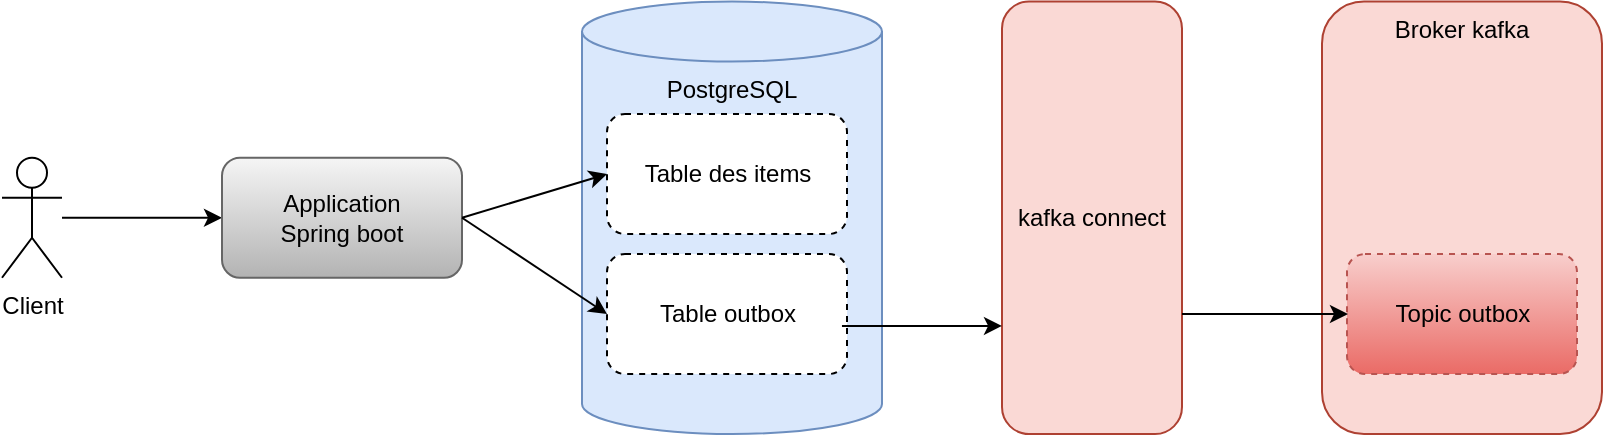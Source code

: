 <mxfile version="21.6.5" type="device">
  <diagram name="Page-1" id="WaA_o4PeILcxIMCDxfaf">
    <mxGraphModel dx="1434" dy="976" grid="1" gridSize="10" guides="1" tooltips="1" connect="1" arrows="1" fold="1" page="1" pageScale="1" pageWidth="850" pageHeight="1100" math="0" shadow="0">
      <root>
        <mxCell id="0" />
        <mxCell id="1" parent="0" />
        <mxCell id="e7APu7UG8t6FqHlxjGWp-1" value="PostgreSQL" style="shape=cylinder3;whiteSpace=wrap;html=1;boundedLbl=1;backgroundOutline=1;size=15;fillColor=#dae8fc;strokeColor=#6c8ebf;verticalAlign=top;" parent="1" vertex="1">
          <mxGeometry x="330" y="23.75" width="150" height="216.25" as="geometry" />
        </mxCell>
        <mxCell id="e7APu7UG8t6FqHlxjGWp-8" value="" style="endArrow=classic;html=1;rounded=0;entryX=0;entryY=0.5;entryDx=0;entryDy=0;" parent="1" source="7dRYsWFvsSdo_bRcH7rB-1" target="7dRYsWFvsSdo_bRcH7rB-5" edge="1">
          <mxGeometry width="50" height="50" relative="1" as="geometry">
            <mxPoint x="390" y="581.88" as="sourcePoint" />
            <mxPoint x="101.76" y="311.88" as="targetPoint" />
          </mxGeometry>
        </mxCell>
        <mxCell id="7dRYsWFvsSdo_bRcH7rB-1" value="Client" style="shape=umlActor;verticalLabelPosition=bottom;verticalAlign=top;html=1;outlineConnect=0;" vertex="1" parent="1">
          <mxGeometry x="40" y="101.88" width="30" height="60" as="geometry" />
        </mxCell>
        <mxCell id="7dRYsWFvsSdo_bRcH7rB-5" value="Application &lt;br&gt;Spring boot" style="rounded=1;whiteSpace=wrap;html=1;fillColor=#f5f5f5;strokeColor=#666666;gradientColor=#b3b3b3;" vertex="1" parent="1">
          <mxGeometry x="150" y="101.88" width="120" height="60" as="geometry" />
        </mxCell>
        <mxCell id="7dRYsWFvsSdo_bRcH7rB-6" value="Table des items" style="rounded=1;whiteSpace=wrap;html=1;dashed=1;" vertex="1" parent="1">
          <mxGeometry x="342.5" y="80" width="120" height="60" as="geometry" />
        </mxCell>
        <mxCell id="7dRYsWFvsSdo_bRcH7rB-7" value="Table outbox" style="rounded=1;whiteSpace=wrap;html=1;dashed=1;" vertex="1" parent="1">
          <mxGeometry x="342.5" y="150" width="120" height="60" as="geometry" />
        </mxCell>
        <mxCell id="7dRYsWFvsSdo_bRcH7rB-8" value="" style="endArrow=classic;html=1;rounded=0;entryX=0;entryY=0.5;entryDx=0;entryDy=0;exitX=1;exitY=0.5;exitDx=0;exitDy=0;" edge="1" parent="1" source="7dRYsWFvsSdo_bRcH7rB-5" target="7dRYsWFvsSdo_bRcH7rB-6">
          <mxGeometry width="50" height="50" relative="1" as="geometry">
            <mxPoint x="80" y="142" as="sourcePoint" />
            <mxPoint x="160" y="142" as="targetPoint" />
          </mxGeometry>
        </mxCell>
        <mxCell id="7dRYsWFvsSdo_bRcH7rB-9" value="" style="endArrow=classic;html=1;rounded=0;entryX=0;entryY=0.5;entryDx=0;entryDy=0;exitX=1;exitY=0.5;exitDx=0;exitDy=0;" edge="1" parent="1" source="7dRYsWFvsSdo_bRcH7rB-5" target="7dRYsWFvsSdo_bRcH7rB-7">
          <mxGeometry width="50" height="50" relative="1" as="geometry">
            <mxPoint x="280" y="142" as="sourcePoint" />
            <mxPoint x="353" y="120" as="targetPoint" />
          </mxGeometry>
        </mxCell>
        <mxCell id="7dRYsWFvsSdo_bRcH7rB-10" value="kafka connect" style="rounded=1;whiteSpace=wrap;html=1;fillColor=#fad9d5;strokeColor=#ae4132;" vertex="1" parent="1">
          <mxGeometry x="540" y="23.76" width="90" height="216.25" as="geometry" />
        </mxCell>
        <mxCell id="7dRYsWFvsSdo_bRcH7rB-11" value="" style="endArrow=classic;html=1;rounded=0;entryX=0;entryY=0.75;entryDx=0;entryDy=0;exitX=0.979;exitY=0.599;exitDx=0;exitDy=0;exitPerimeter=0;" edge="1" parent="1" source="7dRYsWFvsSdo_bRcH7rB-7" target="7dRYsWFvsSdo_bRcH7rB-10">
          <mxGeometry width="50" height="50" relative="1" as="geometry">
            <mxPoint x="280" y="142" as="sourcePoint" />
            <mxPoint x="353" y="190" as="targetPoint" />
          </mxGeometry>
        </mxCell>
        <mxCell id="7dRYsWFvsSdo_bRcH7rB-12" value="Broker kafka" style="rounded=1;whiteSpace=wrap;html=1;fillColor=#fad9d5;strokeColor=#ae4132;verticalAlign=top;" vertex="1" parent="1">
          <mxGeometry x="700" y="23.75" width="140" height="216.25" as="geometry" />
        </mxCell>
        <mxCell id="7dRYsWFvsSdo_bRcH7rB-13" value="Topic outbox" style="rounded=1;whiteSpace=wrap;html=1;dashed=1;fillColor=#f8cecc;gradientColor=#ea6b66;strokeColor=#b85450;" vertex="1" parent="1">
          <mxGeometry x="712.5" y="150" width="115" height="60" as="geometry" />
        </mxCell>
        <mxCell id="7dRYsWFvsSdo_bRcH7rB-14" value="" style="endArrow=classic;html=1;rounded=0;" edge="1" parent="1">
          <mxGeometry width="50" height="50" relative="1" as="geometry">
            <mxPoint x="630" y="180" as="sourcePoint" />
            <mxPoint x="713" y="180" as="targetPoint" />
          </mxGeometry>
        </mxCell>
      </root>
    </mxGraphModel>
  </diagram>
</mxfile>
